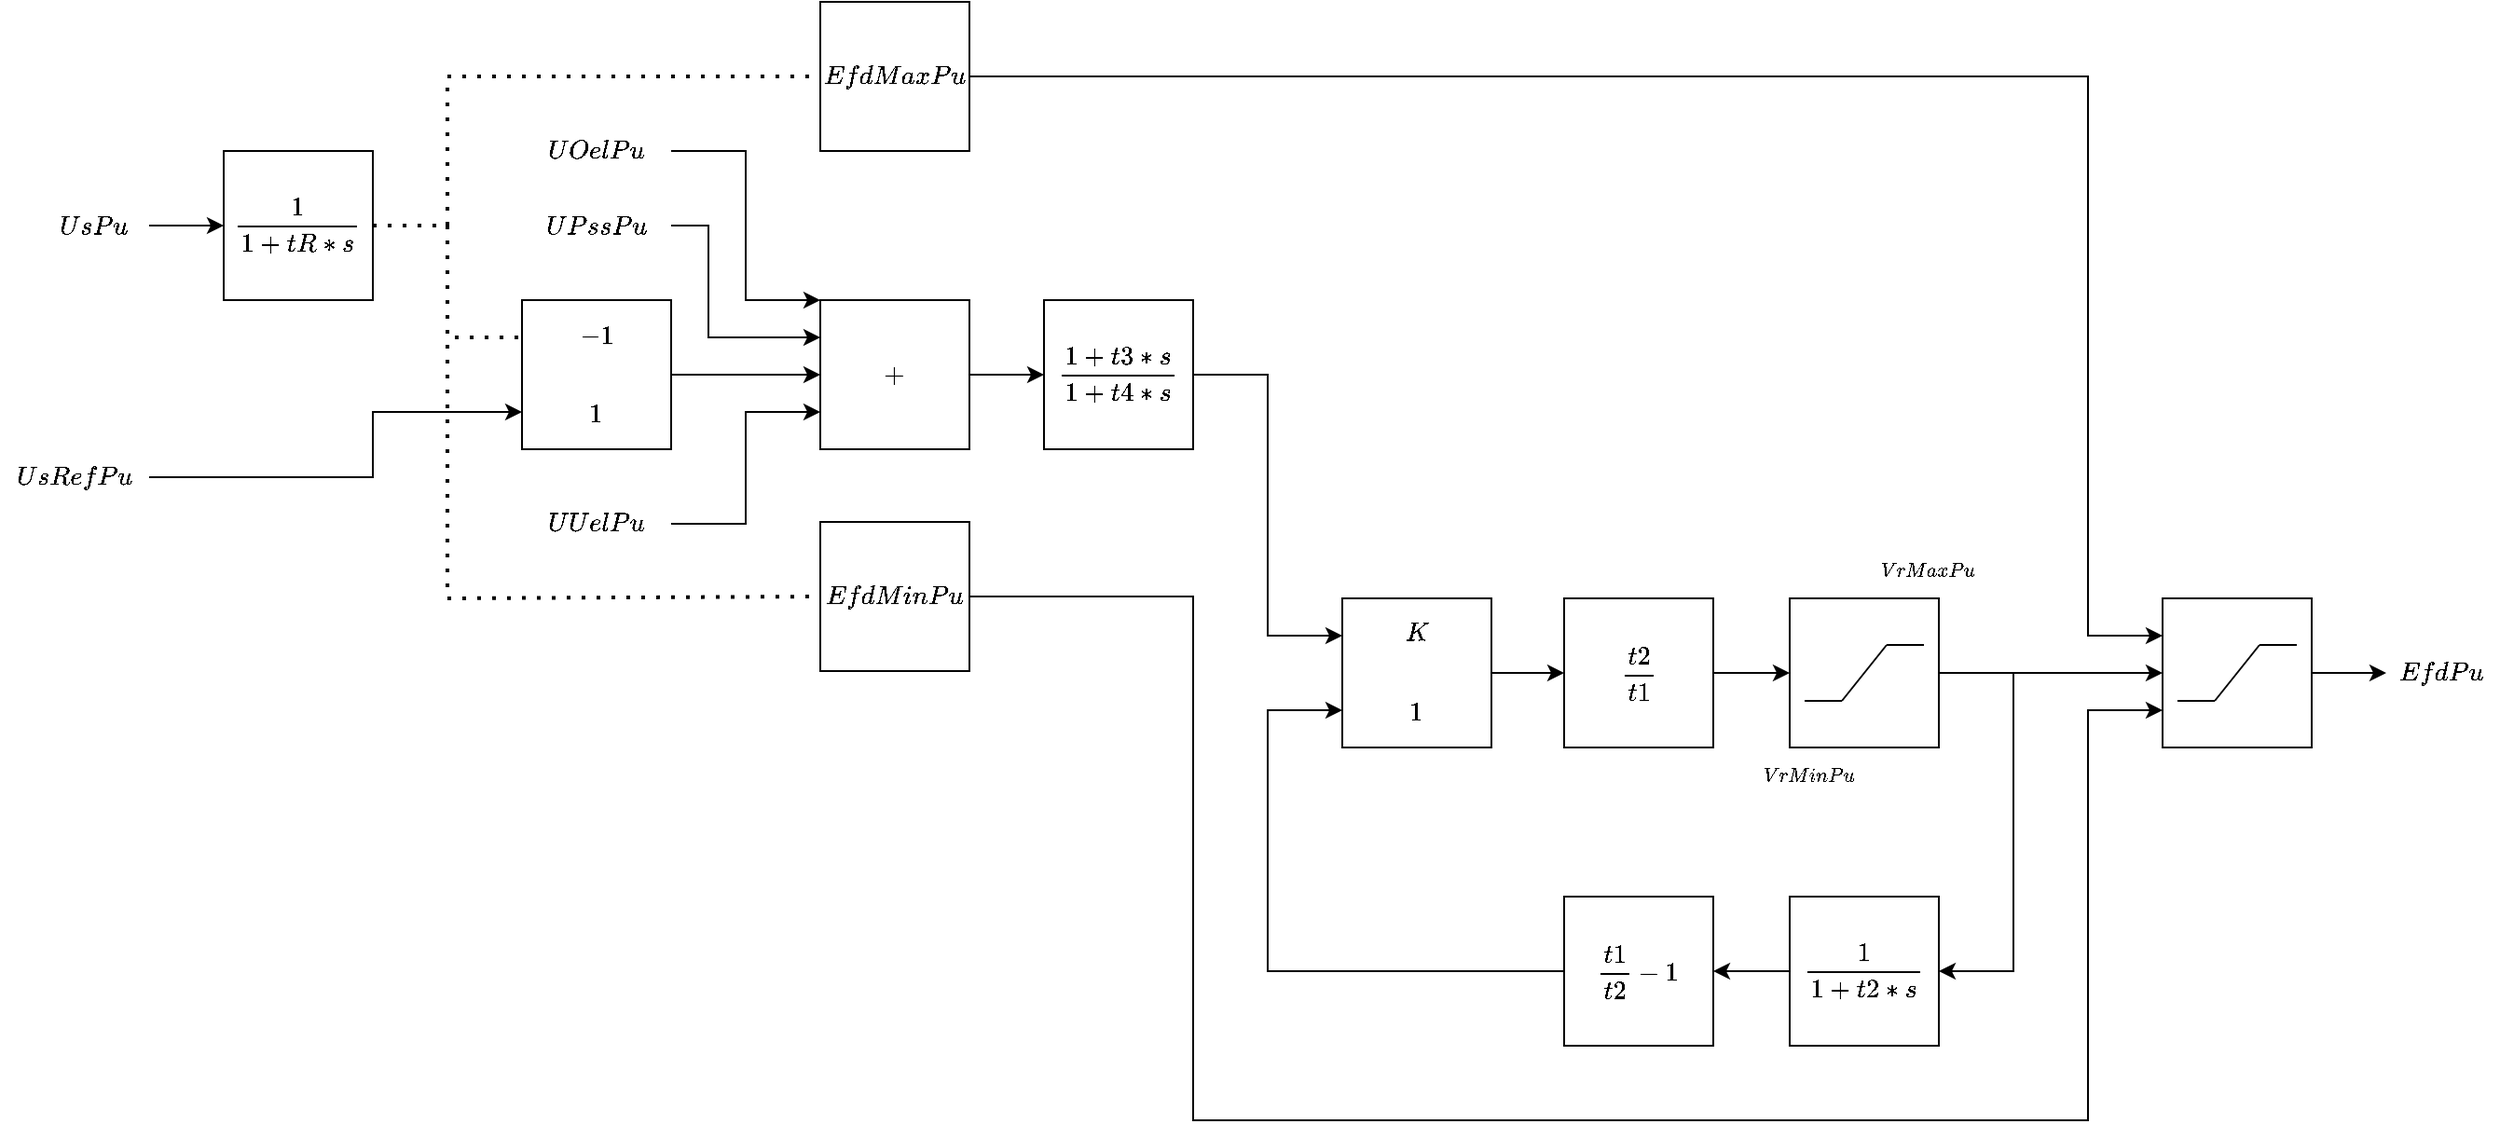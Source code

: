 <mxfile version="24.1.0" type="device">
  <diagram name="Page-1" id="-cMVqA2Gkwa5aGeDibPs">
    <mxGraphModel dx="1594" dy="1240" grid="1" gridSize="10" guides="1" tooltips="1" connect="1" arrows="1" fold="1" page="0" pageScale="1" pageWidth="413" pageHeight="583" math="1" shadow="0">
      <root>
        <mxCell id="0" />
        <mxCell id="1" parent="0" />
        <mxCell id="eN8Zq5XajQ-hrPbZrUXH-8" value="" style="edgeStyle=orthogonalEdgeStyle;rounded=0;orthogonalLoop=1;jettySize=auto;html=1;" parent="1" source="GCO7xrDp6TmdYOZJOnFd-4" target="GCO7xrDp6TmdYOZJOnFd-120" edge="1">
          <mxGeometry relative="1" as="geometry" />
        </mxCell>
        <mxCell id="GCO7xrDp6TmdYOZJOnFd-4" value="&lt;table&gt;&lt;tbody&gt;&lt;tr&gt;&lt;td&gt;$$-1$$&lt;/td&gt;&lt;/tr&gt;&lt;tr&gt;&lt;td&gt;$$1$$&lt;/td&gt;&lt;/tr&gt;&lt;/tbody&gt;&lt;/table&gt;" style="whiteSpace=wrap;html=1;aspect=fixed;" parent="1" vertex="1">
          <mxGeometry x="40" y="120" width="80" height="80" as="geometry" />
        </mxCell>
        <mxCell id="iIDaxQKtUDTvMWatGYXV-19" value="" style="edgeStyle=orthogonalEdgeStyle;rounded=0;orthogonalLoop=1;jettySize=auto;html=1;" parent="1" source="GCO7xrDp6TmdYOZJOnFd-99" target="iIDaxQKtUDTvMWatGYXV-16" edge="1">
          <mxGeometry relative="1" as="geometry" />
        </mxCell>
        <mxCell id="GCO7xrDp6TmdYOZJOnFd-99" value="$$\frac{1}{1+t2*s}$$" style="rounded=0;whiteSpace=wrap;html=1;" parent="1" vertex="1">
          <mxGeometry x="720" y="440" width="80" height="80" as="geometry" />
        </mxCell>
        <mxCell id="iIDaxQKtUDTvMWatGYXV-34" value="" style="edgeStyle=orthogonalEdgeStyle;rounded=0;orthogonalLoop=1;jettySize=auto;html=1;" parent="1" source="GCO7xrDp6TmdYOZJOnFd-120" target="GCO7xrDp6TmdYOZJOnFd-126" edge="1">
          <mxGeometry relative="1" as="geometry" />
        </mxCell>
        <mxCell id="GCO7xrDp6TmdYOZJOnFd-120" value="&lt;table style=&quot;&quot;&gt;&lt;tbody&gt;&lt;tr&gt;&lt;td&gt;&lt;font style=&quot;font-size: 12px;&quot;&gt;$$+$$&lt;/font&gt;&lt;/td&gt;&lt;/tr&gt;&lt;/tbody&gt;&lt;/table&gt;" style="whiteSpace=wrap;html=1;aspect=fixed;" parent="1" vertex="1">
          <mxGeometry x="200" y="120" width="80" height="80" as="geometry" />
        </mxCell>
        <mxCell id="GCO7xrDp6TmdYOZJOnFd-126" value="$$\frac{1+t3*s}{1+t4*s}$$" style="rounded=0;whiteSpace=wrap;html=1;" parent="1" vertex="1">
          <mxGeometry x="320" y="120" width="80" height="80" as="geometry" />
        </mxCell>
        <mxCell id="eN8Zq5XajQ-hrPbZrUXH-3" value="$$\frac{1}{1+tR*s}$$" style="whiteSpace=wrap;html=1;aspect=fixed;" parent="1" vertex="1">
          <mxGeometry x="-120" y="40" width="80" height="80" as="geometry" />
        </mxCell>
        <mxCell id="eN8Zq5XajQ-hrPbZrUXH-12" value="" style="endArrow=classic;html=1;rounded=0;entryX=0;entryY=0;entryDx=0;entryDy=0;exitX=1;exitY=0.5;exitDx=0;exitDy=0;" parent="1" source="qztrtsDMy1i-6UMJuY52-6" target="GCO7xrDp6TmdYOZJOnFd-120" edge="1">
          <mxGeometry width="50" height="50" relative="1" as="geometry">
            <mxPoint x="-160" y="-160" as="sourcePoint" />
            <mxPoint x="-70" y="-210" as="targetPoint" />
            <Array as="points">
              <mxPoint x="160" y="40" />
              <mxPoint x="160" y="120" />
            </Array>
          </mxGeometry>
        </mxCell>
        <mxCell id="eN8Zq5XajQ-hrPbZrUXH-13" value="" style="endArrow=classic;html=1;rounded=0;exitX=1;exitY=0.5;exitDx=0;exitDy=0;entryX=0;entryY=0.25;entryDx=0;entryDy=0;" parent="1" source="qztrtsDMy1i-6UMJuY52-5" target="GCO7xrDp6TmdYOZJOnFd-120" edge="1">
          <mxGeometry width="50" height="50" relative="1" as="geometry">
            <mxPoint x="-160" y="-40" as="sourcePoint" />
            <mxPoint x="-90" y="-90" as="targetPoint" />
            <Array as="points">
              <mxPoint x="140" y="80" />
              <mxPoint x="140" y="140" />
            </Array>
          </mxGeometry>
        </mxCell>
        <mxCell id="eN8Zq5XajQ-hrPbZrUXH-14" value="" style="endArrow=classic;html=1;rounded=0;exitX=1;exitY=0.5;exitDx=0;exitDy=0;entryX=0;entryY=0.75;entryDx=0;entryDy=0;" parent="1" source="qztrtsDMy1i-6UMJuY52-7" target="GCO7xrDp6TmdYOZJOnFd-120" edge="1">
          <mxGeometry width="50" height="50" relative="1" as="geometry">
            <mxPoint x="-160" y="359" as="sourcePoint" />
            <mxPoint x="-60" y="210" as="targetPoint" />
            <Array as="points">
              <mxPoint x="160" y="240" />
              <mxPoint x="160" y="180" />
            </Array>
          </mxGeometry>
        </mxCell>
        <mxCell id="iIDaxQKtUDTvMWatGYXV-12" value="" style="edgeStyle=orthogonalEdgeStyle;rounded=0;orthogonalLoop=1;jettySize=auto;html=1;entryX=0;entryY=0.5;entryDx=0;entryDy=0;" parent="1" source="5HqrGk9MGbXyAHrSEdPO-51" target="qztrtsDMy1i-6UMJuY52-8" edge="1">
          <mxGeometry relative="1" as="geometry">
            <mxPoint x="1040" y="320" as="targetPoint" />
          </mxGeometry>
        </mxCell>
        <mxCell id="5HqrGk9MGbXyAHrSEdPO-51" value="" style="whiteSpace=wrap;html=1;aspect=fixed;" parent="1" vertex="1">
          <mxGeometry x="920" y="280" width="80" height="80" as="geometry" />
        </mxCell>
        <mxCell id="5HqrGk9MGbXyAHrSEdPO-53" value="" style="endArrow=none;html=1;" parent="1" edge="1">
          <mxGeometry width="50" height="50" relative="1" as="geometry">
            <mxPoint x="948" y="335" as="sourcePoint" />
            <mxPoint x="972" y="305" as="targetPoint" />
          </mxGeometry>
        </mxCell>
        <mxCell id="5HqrGk9MGbXyAHrSEdPO-54" value="" style="endArrow=none;html=1;" parent="1" edge="1">
          <mxGeometry width="50" height="50" relative="1" as="geometry">
            <mxPoint x="972" y="305" as="sourcePoint" />
            <mxPoint x="992" y="305" as="targetPoint" />
          </mxGeometry>
        </mxCell>
        <mxCell id="5HqrGk9MGbXyAHrSEdPO-55" value="" style="endArrow=none;html=1;" parent="1" edge="1">
          <mxGeometry width="50" height="50" relative="1" as="geometry">
            <mxPoint x="948" y="335" as="sourcePoint" />
            <mxPoint x="928" y="335" as="targetPoint" />
          </mxGeometry>
        </mxCell>
        <mxCell id="iIDaxQKtUDTvMWatGYXV-2" value="" style="whiteSpace=wrap;html=1;aspect=fixed;" parent="1" vertex="1">
          <mxGeometry x="720" y="280" width="80" height="80" as="geometry" />
        </mxCell>
        <mxCell id="iIDaxQKtUDTvMWatGYXV-3" value="" style="endArrow=none;html=1;" parent="1" edge="1">
          <mxGeometry width="50" height="50" relative="1" as="geometry">
            <mxPoint x="748" y="335" as="sourcePoint" />
            <mxPoint x="772" y="305" as="targetPoint" />
          </mxGeometry>
        </mxCell>
        <mxCell id="iIDaxQKtUDTvMWatGYXV-4" value="" style="endArrow=none;html=1;" parent="1" edge="1">
          <mxGeometry width="50" height="50" relative="1" as="geometry">
            <mxPoint x="772" y="305" as="sourcePoint" />
            <mxPoint x="792" y="305" as="targetPoint" />
          </mxGeometry>
        </mxCell>
        <mxCell id="iIDaxQKtUDTvMWatGYXV-5" value="&lt;font style=&quot;font-size: 9px;&quot;&gt;$$VrMaxPu$$&lt;/font&gt;" style="text;html=1;strokeColor=none;fillColor=none;align=center;verticalAlign=middle;whiteSpace=wrap;rounded=0;fontSize=15;" parent="1" vertex="1">
          <mxGeometry x="764" y="250" width="60" height="30" as="geometry" />
        </mxCell>
        <mxCell id="iIDaxQKtUDTvMWatGYXV-6" value="" style="endArrow=none;html=1;" parent="1" edge="1">
          <mxGeometry width="50" height="50" relative="1" as="geometry">
            <mxPoint x="748" y="335" as="sourcePoint" />
            <mxPoint x="728" y="335" as="targetPoint" />
          </mxGeometry>
        </mxCell>
        <mxCell id="iIDaxQKtUDTvMWatGYXV-7" value="&lt;font style=&quot;font-size: 9px;&quot;&gt;$$VrMinPu$$&lt;/font&gt;" style="text;html=1;strokeColor=none;fillColor=none;align=center;verticalAlign=middle;whiteSpace=wrap;rounded=0;fontSize=15;" parent="1" vertex="1">
          <mxGeometry x="700" y="360" width="60" height="30" as="geometry" />
        </mxCell>
        <mxCell id="iIDaxQKtUDTvMWatGYXV-14" value="" style="endArrow=classic;html=1;rounded=0;exitX=1;exitY=0.5;exitDx=0;exitDy=0;entryX=0;entryY=0.5;entryDx=0;entryDy=0;" parent="1" source="iIDaxQKtUDTvMWatGYXV-2" target="5HqrGk9MGbXyAHrSEdPO-51" edge="1">
          <mxGeometry width="50" height="50" relative="1" as="geometry">
            <mxPoint x="870" y="230" as="sourcePoint" />
            <mxPoint x="920" y="180" as="targetPoint" />
          </mxGeometry>
        </mxCell>
        <mxCell id="iIDaxQKtUDTvMWatGYXV-15" value="" style="endArrow=classic;html=1;rounded=0;exitX=1;exitY=0.5;exitDx=0;exitDy=0;entryX=1;entryY=0.5;entryDx=0;entryDy=0;" parent="1" source="iIDaxQKtUDTvMWatGYXV-2" target="GCO7xrDp6TmdYOZJOnFd-99" edge="1">
          <mxGeometry width="50" height="50" relative="1" as="geometry">
            <mxPoint x="870" y="230" as="sourcePoint" />
            <mxPoint x="920" y="180" as="targetPoint" />
            <Array as="points">
              <mxPoint x="840" y="320" />
              <mxPoint x="840" y="480" />
            </Array>
          </mxGeometry>
        </mxCell>
        <mxCell id="iIDaxQKtUDTvMWatGYXV-16" value="$$\frac{t1}{t2}-1$$" style="rounded=0;whiteSpace=wrap;html=1;" parent="1" vertex="1">
          <mxGeometry x="599" y="440" width="80" height="80" as="geometry" />
        </mxCell>
        <mxCell id="iIDaxQKtUDTvMWatGYXV-18" value="" style="edgeStyle=orthogonalEdgeStyle;rounded=0;orthogonalLoop=1;jettySize=auto;html=1;" parent="1" source="iIDaxQKtUDTvMWatGYXV-17" target="iIDaxQKtUDTvMWatGYXV-2" edge="1">
          <mxGeometry relative="1" as="geometry" />
        </mxCell>
        <mxCell id="iIDaxQKtUDTvMWatGYXV-17" value="$$\frac{t2}{t1}$$" style="rounded=0;whiteSpace=wrap;html=1;" parent="1" vertex="1">
          <mxGeometry x="599" y="280" width="80" height="80" as="geometry" />
        </mxCell>
        <mxCell id="iIDaxQKtUDTvMWatGYXV-21" value="" style="edgeStyle=orthogonalEdgeStyle;rounded=0;orthogonalLoop=1;jettySize=auto;html=1;" parent="1" source="iIDaxQKtUDTvMWatGYXV-20" target="iIDaxQKtUDTvMWatGYXV-17" edge="1">
          <mxGeometry relative="1" as="geometry" />
        </mxCell>
        <mxCell id="iIDaxQKtUDTvMWatGYXV-20" value="&lt;table&gt;&lt;tbody&gt;&lt;tr&gt;&lt;td&gt;$$K$$&lt;/td&gt;&lt;/tr&gt;&lt;tr&gt;&lt;td&gt;$$1$$&lt;/td&gt;&lt;/tr&gt;&lt;/tbody&gt;&lt;/table&gt;" style="whiteSpace=wrap;html=1;aspect=fixed;" parent="1" vertex="1">
          <mxGeometry x="480" y="280" width="80" height="80" as="geometry" />
        </mxCell>
        <mxCell id="iIDaxQKtUDTvMWatGYXV-22" value="" style="endArrow=classic;html=1;rounded=0;exitX=0;exitY=0.5;exitDx=0;exitDy=0;entryX=0;entryY=0.75;entryDx=0;entryDy=0;" parent="1" source="iIDaxQKtUDTvMWatGYXV-16" target="iIDaxQKtUDTvMWatGYXV-20" edge="1">
          <mxGeometry width="50" height="50" relative="1" as="geometry">
            <mxPoint x="410" y="230" as="sourcePoint" />
            <mxPoint x="460" y="180" as="targetPoint" />
            <Array as="points">
              <mxPoint x="440" y="480" />
              <mxPoint x="440" y="340" />
            </Array>
          </mxGeometry>
        </mxCell>
        <mxCell id="iIDaxQKtUDTvMWatGYXV-23" value="" style="endArrow=classic;html=1;rounded=0;exitX=1;exitY=0.5;exitDx=0;exitDy=0;entryX=0;entryY=0.25;entryDx=0;entryDy=0;" parent="1" source="GCO7xrDp6TmdYOZJOnFd-126" target="iIDaxQKtUDTvMWatGYXV-20" edge="1">
          <mxGeometry width="50" height="50" relative="1" as="geometry">
            <mxPoint x="410" y="110" as="sourcePoint" />
            <mxPoint x="460" y="60" as="targetPoint" />
            <Array as="points">
              <mxPoint x="440" y="160" />
              <mxPoint x="440" y="300" />
            </Array>
          </mxGeometry>
        </mxCell>
        <mxCell id="iIDaxQKtUDTvMWatGYXV-24" value="$$EfdMaxPu$$" style="rounded=0;whiteSpace=wrap;html=1;" parent="1" vertex="1">
          <mxGeometry x="200" y="-40" width="80" height="80" as="geometry" />
        </mxCell>
        <mxCell id="iIDaxQKtUDTvMWatGYXV-25" value="$$EfdMinPu$$" style="rounded=0;whiteSpace=wrap;html=1;" parent="1" vertex="1">
          <mxGeometry x="200" y="239" width="80" height="80" as="geometry" />
        </mxCell>
        <mxCell id="iIDaxQKtUDTvMWatGYXV-26" value="" style="endArrow=none;dashed=1;html=1;dashPattern=1 3;strokeWidth=2;rounded=0;exitX=1;exitY=0.5;exitDx=0;exitDy=0;entryX=0;entryY=0.5;entryDx=0;entryDy=0;" parent="1" source="eN8Zq5XajQ-hrPbZrUXH-3" target="iIDaxQKtUDTvMWatGYXV-24" edge="1">
          <mxGeometry width="50" height="50" relative="1" as="geometry">
            <mxPoint x="-10" y="-10" as="sourcePoint" />
            <mxPoint x="40" y="-60" as="targetPoint" />
            <Array as="points">
              <mxPoint y="80" />
              <mxPoint />
            </Array>
          </mxGeometry>
        </mxCell>
        <mxCell id="iIDaxQKtUDTvMWatGYXV-27" value="" style="endArrow=none;dashed=1;html=1;dashPattern=1 3;strokeWidth=2;rounded=0;exitX=1;exitY=0.5;exitDx=0;exitDy=0;entryX=0;entryY=0.5;entryDx=0;entryDy=0;" parent="1" source="eN8Zq5XajQ-hrPbZrUXH-3" target="iIDaxQKtUDTvMWatGYXV-25" edge="1">
          <mxGeometry width="50" height="50" relative="1" as="geometry">
            <mxPoint x="-10" y="-10" as="sourcePoint" />
            <mxPoint x="40" y="-60" as="targetPoint" />
            <Array as="points">
              <mxPoint y="80" />
              <mxPoint y="280" />
            </Array>
          </mxGeometry>
        </mxCell>
        <mxCell id="iIDaxQKtUDTvMWatGYXV-28" value="" style="endArrow=none;dashed=1;html=1;dashPattern=1 3;strokeWidth=2;rounded=0;exitX=1;exitY=0.5;exitDx=0;exitDy=0;entryX=0;entryY=0.25;entryDx=0;entryDy=0;" parent="1" source="eN8Zq5XajQ-hrPbZrUXH-3" target="GCO7xrDp6TmdYOZJOnFd-4" edge="1">
          <mxGeometry width="50" height="50" relative="1" as="geometry">
            <mxPoint x="-10" y="-10" as="sourcePoint" />
            <mxPoint x="10" y="130" as="targetPoint" />
            <Array as="points">
              <mxPoint y="80" />
              <mxPoint y="140" />
            </Array>
          </mxGeometry>
        </mxCell>
        <mxCell id="iIDaxQKtUDTvMWatGYXV-32" value="" style="endArrow=classic;html=1;rounded=0;exitX=1;exitY=0.5;exitDx=0;exitDy=0;entryX=0;entryY=0.25;entryDx=0;entryDy=0;" parent="1" source="iIDaxQKtUDTvMWatGYXV-24" target="5HqrGk9MGbXyAHrSEdPO-51" edge="1">
          <mxGeometry width="50" height="50" relative="1" as="geometry">
            <mxPoint x="610" y="140" as="sourcePoint" />
            <mxPoint x="660" y="90" as="targetPoint" />
            <Array as="points">
              <mxPoint x="880" />
              <mxPoint x="880" y="300" />
            </Array>
          </mxGeometry>
        </mxCell>
        <mxCell id="iIDaxQKtUDTvMWatGYXV-33" value="" style="endArrow=classic;html=1;rounded=0;exitX=1;exitY=0.5;exitDx=0;exitDy=0;entryX=0;entryY=0.75;entryDx=0;entryDy=0;" parent="1" source="iIDaxQKtUDTvMWatGYXV-25" target="5HqrGk9MGbXyAHrSEdPO-51" edge="1">
          <mxGeometry width="50" height="50" relative="1" as="geometry">
            <mxPoint x="610" y="140" as="sourcePoint" />
            <mxPoint x="660" y="90" as="targetPoint" />
            <Array as="points">
              <mxPoint x="400" y="279" />
              <mxPoint x="400" y="560" />
              <mxPoint x="880" y="560" />
              <mxPoint x="880" y="340" />
            </Array>
          </mxGeometry>
        </mxCell>
        <mxCell id="qztrtsDMy1i-6UMJuY52-1" value="$$UsPu$$" style="text;strokeColor=none;align=center;fillColor=none;html=1;verticalAlign=middle;whiteSpace=wrap;rounded=0;" vertex="1" parent="1">
          <mxGeometry x="-220" y="65" width="60" height="30" as="geometry" />
        </mxCell>
        <mxCell id="qztrtsDMy1i-6UMJuY52-2" value="" style="endArrow=classic;html=1;rounded=0;exitX=1;exitY=0.5;exitDx=0;exitDy=0;entryX=0;entryY=0.5;entryDx=0;entryDy=0;" edge="1" parent="1" source="qztrtsDMy1i-6UMJuY52-1" target="eN8Zq5XajQ-hrPbZrUXH-3">
          <mxGeometry width="50" height="50" relative="1" as="geometry">
            <mxPoint x="350" y="230" as="sourcePoint" />
            <mxPoint x="400" y="180" as="targetPoint" />
          </mxGeometry>
        </mxCell>
        <mxCell id="qztrtsDMy1i-6UMJuY52-3" value="$$UsRefPu$$" style="text;strokeColor=none;align=center;fillColor=none;html=1;verticalAlign=middle;whiteSpace=wrap;rounded=0;" vertex="1" parent="1">
          <mxGeometry x="-240" y="200" width="80" height="30" as="geometry" />
        </mxCell>
        <mxCell id="qztrtsDMy1i-6UMJuY52-4" value="" style="endArrow=classic;html=1;rounded=0;exitX=1;exitY=0.5;exitDx=0;exitDy=0;entryX=0;entryY=0.75;entryDx=0;entryDy=0;" edge="1" parent="1" source="qztrtsDMy1i-6UMJuY52-3" target="GCO7xrDp6TmdYOZJOnFd-4">
          <mxGeometry width="50" height="50" relative="1" as="geometry">
            <mxPoint x="350" y="-10" as="sourcePoint" />
            <mxPoint x="400" y="-60" as="targetPoint" />
            <Array as="points">
              <mxPoint x="-40" y="215" />
              <mxPoint x="-40" y="180" />
            </Array>
          </mxGeometry>
        </mxCell>
        <mxCell id="qztrtsDMy1i-6UMJuY52-5" value="$$UPssPu$$" style="text;strokeColor=none;align=center;fillColor=none;html=1;verticalAlign=middle;whiteSpace=wrap;rounded=0;" vertex="1" parent="1">
          <mxGeometry x="40" y="65" width="80" height="30" as="geometry" />
        </mxCell>
        <mxCell id="qztrtsDMy1i-6UMJuY52-6" value="$$UOelPu$$" style="text;strokeColor=none;align=center;fillColor=none;html=1;verticalAlign=middle;whiteSpace=wrap;rounded=0;" vertex="1" parent="1">
          <mxGeometry x="40" y="25" width="80" height="30" as="geometry" />
        </mxCell>
        <mxCell id="qztrtsDMy1i-6UMJuY52-7" value="$$UUelPu$$" style="text;strokeColor=none;align=center;fillColor=none;html=1;verticalAlign=middle;whiteSpace=wrap;rounded=0;" vertex="1" parent="1">
          <mxGeometry x="40" y="225" width="80" height="30" as="geometry" />
        </mxCell>
        <mxCell id="qztrtsDMy1i-6UMJuY52-8" value="$$EfdPu$$" style="text;strokeColor=none;align=center;fillColor=none;html=1;verticalAlign=middle;whiteSpace=wrap;rounded=0;" vertex="1" parent="1">
          <mxGeometry x="1040" y="305" width="60" height="30" as="geometry" />
        </mxCell>
      </root>
    </mxGraphModel>
  </diagram>
</mxfile>

